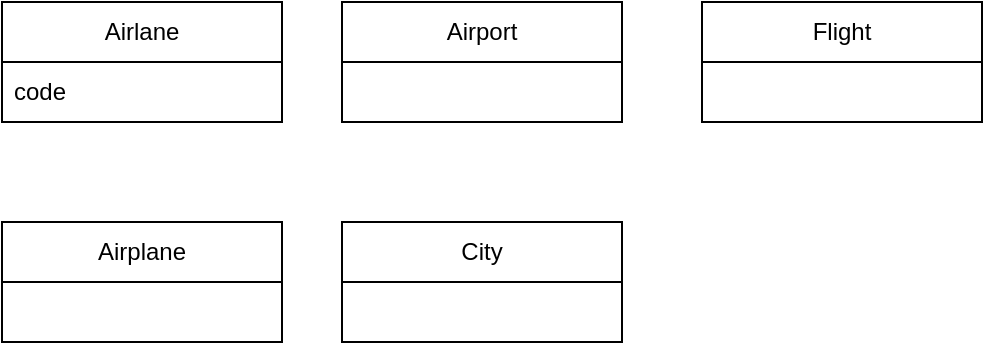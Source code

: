 <mxfile version="20.6.0" type="github">
  <diagram id="cKCc0jR74fOGtw8gL9MU" name="Strona-1">
    <mxGraphModel dx="1038" dy="539" grid="1" gridSize="10" guides="1" tooltips="1" connect="1" arrows="1" fold="1" page="1" pageScale="1" pageWidth="827" pageHeight="1169" math="0" shadow="0">
      <root>
        <mxCell id="0" />
        <mxCell id="1" parent="0" />
        <mxCell id="jGKh4-YGcGPF5x8p1wz1-1" value="Airlane" style="swimlane;fontStyle=0;childLayout=stackLayout;horizontal=1;startSize=30;horizontalStack=0;resizeParent=1;resizeParentMax=0;resizeLast=0;collapsible=1;marginBottom=0;whiteSpace=wrap;html=1;" vertex="1" parent="1">
          <mxGeometry x="80" y="40" width="140" height="60" as="geometry" />
        </mxCell>
        <mxCell id="jGKh4-YGcGPF5x8p1wz1-4" value="code" style="text;strokeColor=none;fillColor=none;align=left;verticalAlign=middle;spacingLeft=4;spacingRight=4;overflow=hidden;points=[[0,0.5],[1,0.5]];portConstraint=eastwest;rotatable=0;whiteSpace=wrap;html=1;" vertex="1" parent="jGKh4-YGcGPF5x8p1wz1-1">
          <mxGeometry y="30" width="140" height="30" as="geometry" />
        </mxCell>
        <mxCell id="jGKh4-YGcGPF5x8p1wz1-5" value="Airport" style="swimlane;fontStyle=0;childLayout=stackLayout;horizontal=1;startSize=30;horizontalStack=0;resizeParent=1;resizeParentMax=0;resizeLast=0;collapsible=1;marginBottom=0;whiteSpace=wrap;html=1;" vertex="1" parent="1">
          <mxGeometry x="250" y="40" width="140" height="60" as="geometry" />
        </mxCell>
        <mxCell id="jGKh4-YGcGPF5x8p1wz1-9" value="Flight" style="swimlane;fontStyle=0;childLayout=stackLayout;horizontal=1;startSize=30;horizontalStack=0;resizeParent=1;resizeParentMax=0;resizeLast=0;collapsible=1;marginBottom=0;whiteSpace=wrap;html=1;" vertex="1" parent="1">
          <mxGeometry x="430" y="40" width="140" height="60" as="geometry" />
        </mxCell>
        <mxCell id="jGKh4-YGcGPF5x8p1wz1-10" value="Airplane" style="swimlane;fontStyle=0;childLayout=stackLayout;horizontal=1;startSize=30;horizontalStack=0;resizeParent=1;resizeParentMax=0;resizeLast=0;collapsible=1;marginBottom=0;whiteSpace=wrap;html=1;" vertex="1" parent="1">
          <mxGeometry x="80" y="150" width="140" height="60" as="geometry" />
        </mxCell>
        <mxCell id="jGKh4-YGcGPF5x8p1wz1-11" value="City" style="swimlane;fontStyle=0;childLayout=stackLayout;horizontal=1;startSize=30;horizontalStack=0;resizeParent=1;resizeParentMax=0;resizeLast=0;collapsible=1;marginBottom=0;whiteSpace=wrap;html=1;" vertex="1" parent="1">
          <mxGeometry x="250" y="150" width="140" height="60" as="geometry" />
        </mxCell>
      </root>
    </mxGraphModel>
  </diagram>
</mxfile>
